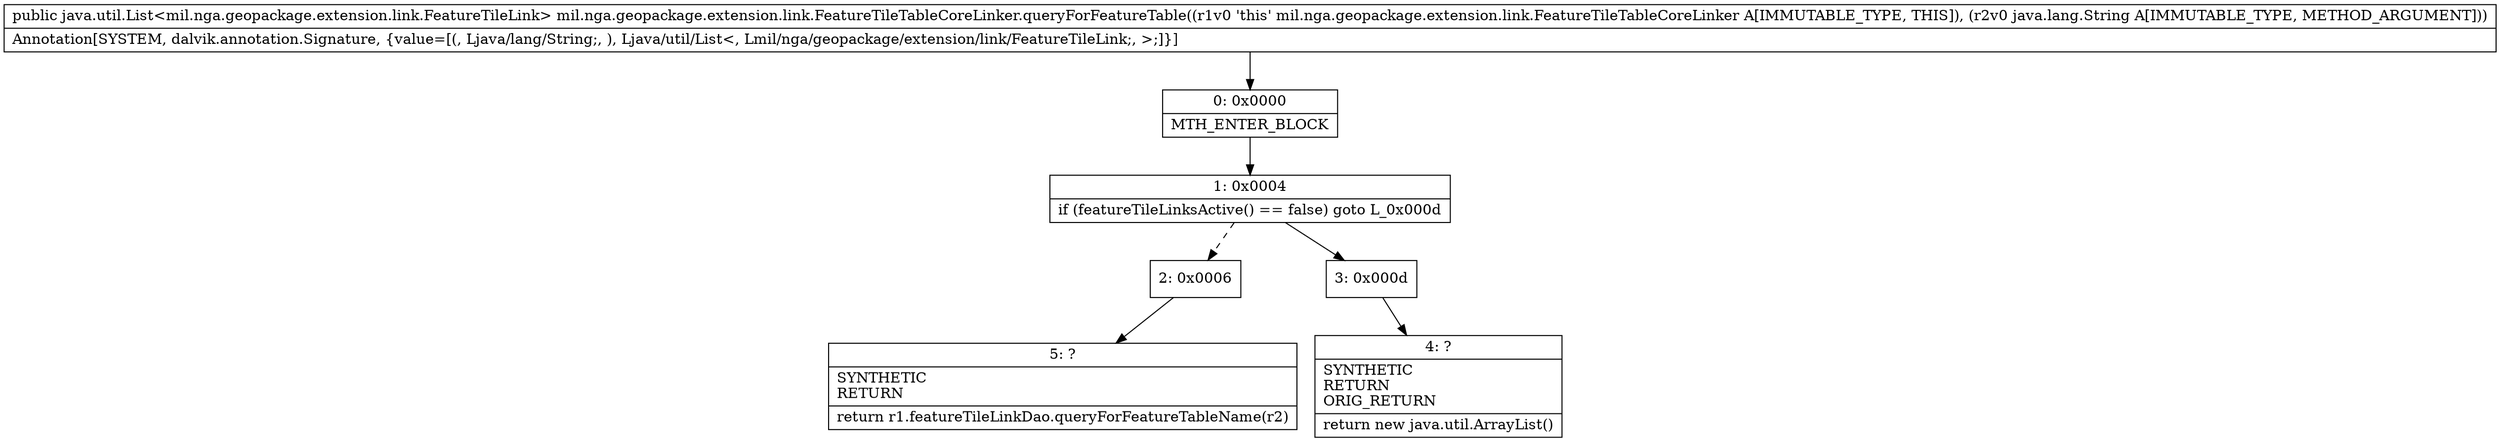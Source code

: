 digraph "CFG formil.nga.geopackage.extension.link.FeatureTileTableCoreLinker.queryForFeatureTable(Ljava\/lang\/String;)Ljava\/util\/List;" {
Node_0 [shape=record,label="{0\:\ 0x0000|MTH_ENTER_BLOCK\l}"];
Node_1 [shape=record,label="{1\:\ 0x0004|if (featureTileLinksActive() == false) goto L_0x000d\l}"];
Node_2 [shape=record,label="{2\:\ 0x0006}"];
Node_3 [shape=record,label="{3\:\ 0x000d}"];
Node_4 [shape=record,label="{4\:\ ?|SYNTHETIC\lRETURN\lORIG_RETURN\l|return new java.util.ArrayList()\l}"];
Node_5 [shape=record,label="{5\:\ ?|SYNTHETIC\lRETURN\l|return r1.featureTileLinkDao.queryForFeatureTableName(r2)\l}"];
MethodNode[shape=record,label="{public java.util.List\<mil.nga.geopackage.extension.link.FeatureTileLink\> mil.nga.geopackage.extension.link.FeatureTileTableCoreLinker.queryForFeatureTable((r1v0 'this' mil.nga.geopackage.extension.link.FeatureTileTableCoreLinker A[IMMUTABLE_TYPE, THIS]), (r2v0 java.lang.String A[IMMUTABLE_TYPE, METHOD_ARGUMENT]))  | Annotation[SYSTEM, dalvik.annotation.Signature, \{value=[(, Ljava\/lang\/String;, ), Ljava\/util\/List\<, Lmil\/nga\/geopackage\/extension\/link\/FeatureTileLink;, \>;]\}]\l}"];
MethodNode -> Node_0;
Node_0 -> Node_1;
Node_1 -> Node_2[style=dashed];
Node_1 -> Node_3;
Node_2 -> Node_5;
Node_3 -> Node_4;
}

